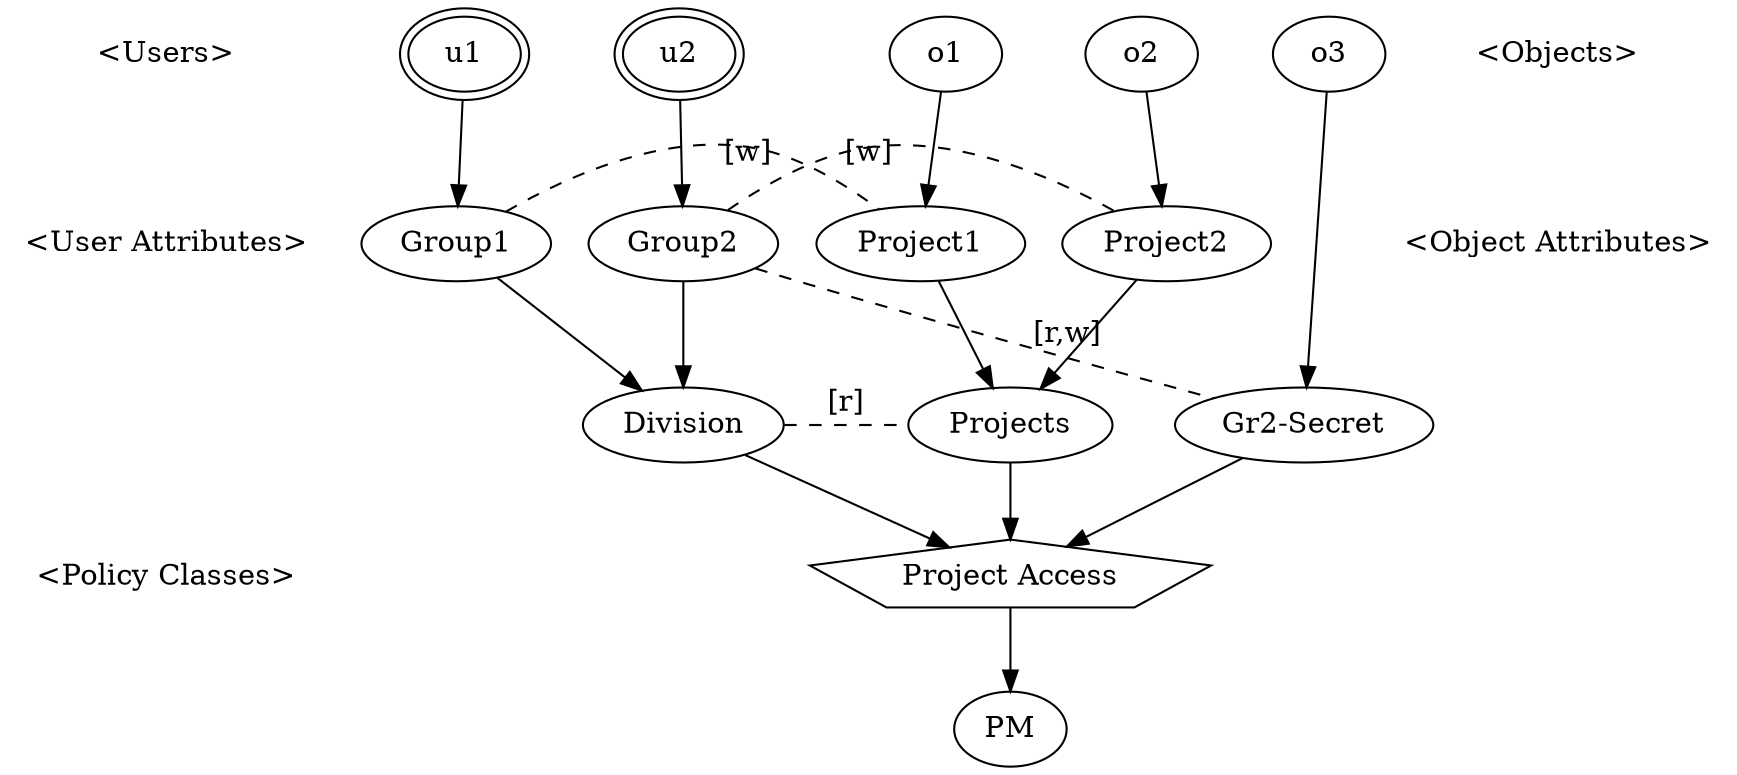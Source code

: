 strict digraph "Policy (a)" {
  node [shape=none]
  APC [label="",width=0,height=0];
  "<Users>"->"<User Attributes>" [arrowhead=none,style=invis];
  "<User Attributes>"->APC [arrowhead=none,style=invis];
  APC->"<Policy Classes>" [arrowhead=none,style=invis];
  node [shape=ellipse]
  u1 [peripheries=2];  u2 [peripheries=2];
  o1;  o2;  o3;
  u1 -> Group1;
  u2 -> Group2;
  o1 -> Project1;
  o2 -> Project2;
  o3 -> "Gr2-Secret";
  Group1 -> Division;
  Group2 -> Division;
  Project1 -> Projects;
  Project2 -> Projects;
  Division -> "Project Access";
  Projects -> "Project Access";
  "Gr2-Secret" -> "Project Access";
  "Project Access" -> PM;
  Group1 -> Project1 [constraint=false,label="[w]",style=dashed,arrowhead=none];
  Group2 -> Project2 [constraint=false,label="[w]",style=dashed,arrowhead=none];
  Group2 -> "Gr2-Secret" [constraint=false,label="[r,w]",style=dashed,arrowhead=none];
  Division -> Projects [constraint=false,label="[r]",style=dashed,arrowhead=none];
  { rank=same; u1 u2 o1 o2 o3 }
  { rank=same; Group1 Group2 Project1 Project2 }
  { rank=same; Division "Gr2-Secret" Projects }
  subgraph user_dag {
    subgraph u_nodes {
      u1; u2; 
      u1->u2 [style=invis];
    }
    subgraph ua_nodes {
      Group1; Group2; Division; 
    }
  }
  subgraph object_dag {
    subgraph o_nodes {
      o1; o2; o3; 
      o1->o2->o3 [style=invis];
    }
    subgraph oa_nodes {
      Project1; Project2; "Gr2-Secret"; Projects; 
    }
  }
  subgraph pc_nodes {
    "Project Access" [shape=polygon,sides=5];
  }
  node [shape=none]
  "<Objects>"->"<Object Attributes>" [arrowhead=none,style=invis]
}
